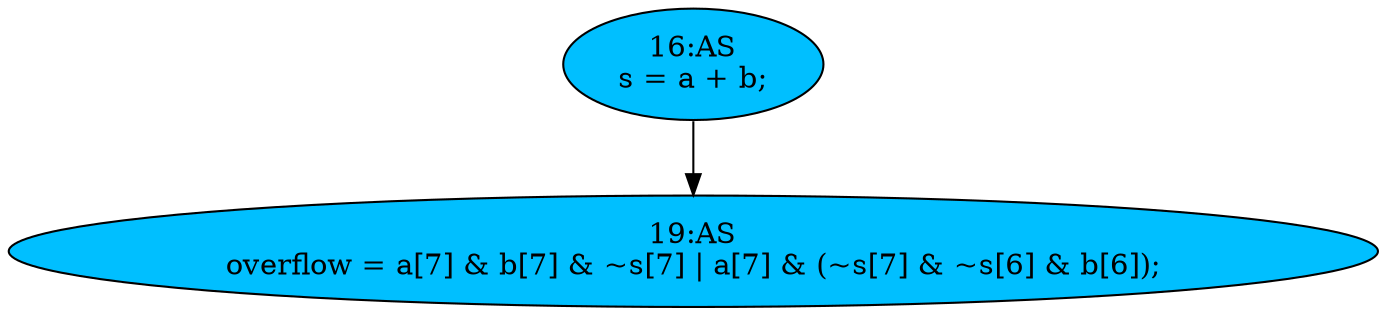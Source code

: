 strict digraph "compose( ,  )" {
	node [label="\N"];
	"19:AS"	[ast="<pyverilog.vparser.ast.Assign object at 0x7fe7316ce510>",
		def_var="['overflow']",
		fillcolor=deepskyblue,
		label="19:AS
overflow = a[7] & b[7] & ~s[7] | a[7] & (~s[7] & ~s[6] & b[6]);",
		statements="[]",
		style=filled,
		typ=Assign,
		use_var="['a', 'b', 's', 'a', 's', 's', 'b']"];
	"16:AS"	[ast="<pyverilog.vparser.ast.Assign object at 0x7fe7316d6950>",
		def_var="['s']",
		fillcolor=deepskyblue,
		label="16:AS
s = a + b;",
		statements="[]",
		style=filled,
		typ=Assign,
		use_var="['a', 'b']"];
	"16:AS" -> "19:AS";
}
